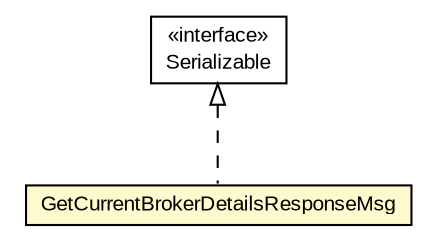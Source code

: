 #!/usr/local/bin/dot
#
# Class diagram 
# Generated by UMLGraph version R5_6-24-gf6e263 (http://www.umlgraph.org/)
#

digraph G {
	edge [fontname="arial",fontsize=10,labelfontname="arial",labelfontsize=10];
	node [fontname="arial",fontsize=10,shape=plaintext];
	nodesep=0.25;
	ranksep=0.5;
	// org.miloss.fgsms.services.interfaces.dataaccessservice.GetCurrentBrokerDetailsResponseMsg
	c144199 [label=<<table title="org.miloss.fgsms.services.interfaces.dataaccessservice.GetCurrentBrokerDetailsResponseMsg" border="0" cellborder="1" cellspacing="0" cellpadding="2" port="p" bgcolor="lemonChiffon" href="./GetCurrentBrokerDetailsResponseMsg.html">
		<tr><td><table border="0" cellspacing="0" cellpadding="1">
<tr><td align="center" balign="center"> GetCurrentBrokerDetailsResponseMsg </td></tr>
		</table></td></tr>
		</table>>, URL="./GetCurrentBrokerDetailsResponseMsg.html", fontname="arial", fontcolor="black", fontsize=10.0];
	//org.miloss.fgsms.services.interfaces.dataaccessservice.GetCurrentBrokerDetailsResponseMsg implements java.io.Serializable
	c144666:p -> c144199:p [dir=back,arrowtail=empty,style=dashed];
	// java.io.Serializable
	c144666 [label=<<table title="java.io.Serializable" border="0" cellborder="1" cellspacing="0" cellpadding="2" port="p" href="http://java.sun.com/j2se/1.4.2/docs/api/java/io/Serializable.html">
		<tr><td><table border="0" cellspacing="0" cellpadding="1">
<tr><td align="center" balign="center"> &#171;interface&#187; </td></tr>
<tr><td align="center" balign="center"> Serializable </td></tr>
		</table></td></tr>
		</table>>, URL="http://java.sun.com/j2se/1.4.2/docs/api/java/io/Serializable.html", fontname="arial", fontcolor="black", fontsize=10.0];
}

